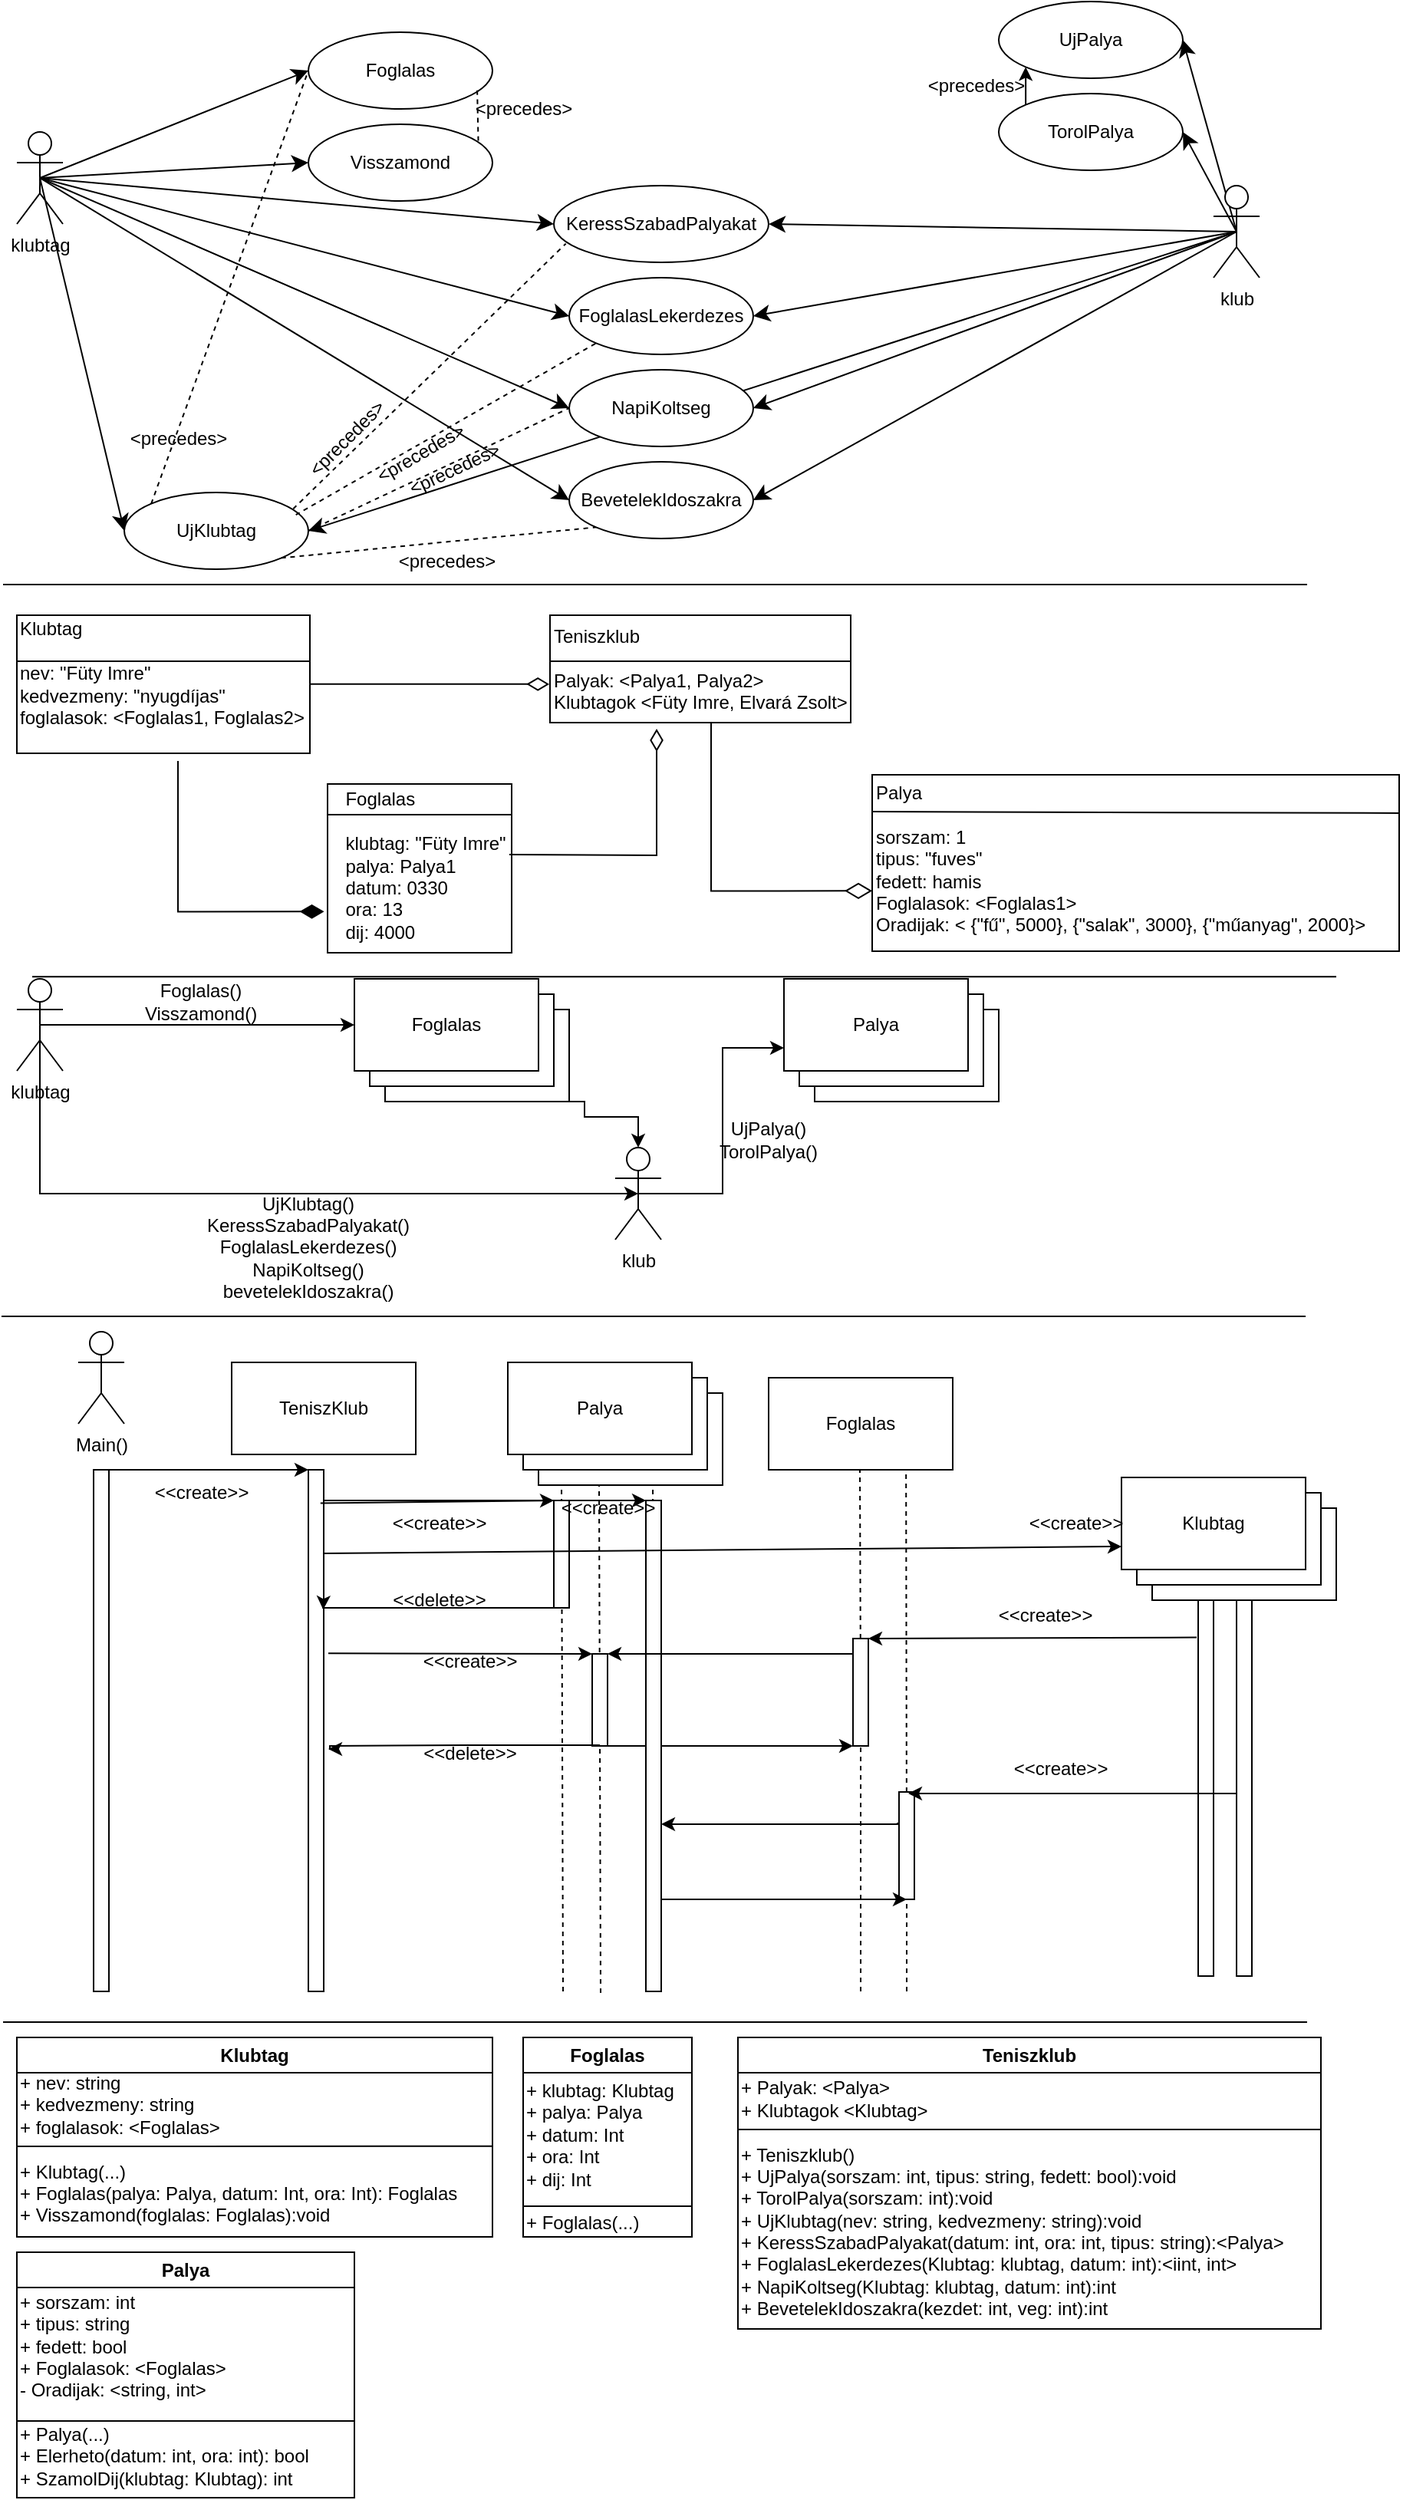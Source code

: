 <mxfile version="26.2.13">
  <diagram name="Page-1" id="23k4kIXcUpD67ppIFEuZ">
    <mxGraphModel dx="1753" dy="536" grid="1" gridSize="10" guides="1" tooltips="1" connect="1" arrows="1" fold="1" page="1" pageScale="1" pageWidth="850" pageHeight="1100" math="0" shadow="0">
      <root>
        <mxCell id="0" />
        <mxCell id="1" parent="0" />
        <mxCell id="wmerD7P6c2fhzKaJmc1H-12" value="" style="rounded=0;whiteSpace=wrap;html=1;" parent="1" vertex="1">
          <mxGeometry x="566.5" y="504" width="343.5" height="115" as="geometry" />
        </mxCell>
        <mxCell id="wmerD7P6c2fhzKaJmc1H-5" value="" style="rounded=0;whiteSpace=wrap;html=1;" parent="1" vertex="1">
          <mxGeometry x="211.5" y="510" width="120" height="110" as="geometry" />
        </mxCell>
        <mxCell id="-5aLn5IDz-yiHX2ItAhz-75" value="Foglalas" style="rounded=0;whiteSpace=wrap;html=1;" parent="1" vertex="1">
          <mxGeometry x="249" y="657" width="120" height="60" as="geometry" />
        </mxCell>
        <mxCell id="-5aLn5IDz-yiHX2ItAhz-74" value="Foglalas" style="rounded=0;whiteSpace=wrap;html=1;" parent="1" vertex="1">
          <mxGeometry x="239" y="647" width="120" height="60" as="geometry" />
        </mxCell>
        <mxCell id="-5aLn5IDz-yiHX2ItAhz-72" value="Klubtag" style="rounded=0;whiteSpace=wrap;html=1;" parent="1" vertex="1">
          <mxGeometry x="749" y="982" width="120" height="60" as="geometry" />
        </mxCell>
        <mxCell id="-5aLn5IDz-yiHX2ItAhz-71" value="Klubtag" style="rounded=0;whiteSpace=wrap;html=1;" parent="1" vertex="1">
          <mxGeometry x="739" y="972" width="120" height="60" as="geometry" />
        </mxCell>
        <mxCell id="-5aLn5IDz-yiHX2ItAhz-46" value="" style="endArrow=none;dashed=1;html=1;rounded=0;entryX=0.125;entryY=-0.05;entryDx=0;entryDy=0;entryPerimeter=0;" parent="1" edge="1">
          <mxGeometry width="50" height="50" relative="1" as="geometry">
            <mxPoint x="424.5" y="1297" as="sourcePoint" />
            <mxPoint x="423.5" y="966" as="targetPoint" />
          </mxGeometry>
        </mxCell>
        <mxCell id="-5aLn5IDz-yiHX2ItAhz-45" value="" style="endArrow=none;dashed=1;html=1;rounded=0;entryX=0.125;entryY=-0.05;entryDx=0;entryDy=0;entryPerimeter=0;" parent="1" edge="1">
          <mxGeometry width="50" height="50" relative="1" as="geometry">
            <mxPoint x="389.5" y="1298" as="sourcePoint" />
            <mxPoint x="388.5" y="967" as="targetPoint" />
          </mxGeometry>
        </mxCell>
        <mxCell id="-5aLn5IDz-yiHX2ItAhz-44" value="" style="endArrow=none;dashed=1;html=1;rounded=0;entryX=0.125;entryY=-0.05;entryDx=0;entryDy=0;entryPerimeter=0;" parent="1" target="-5aLn5IDz-yiHX2ItAhz-43" edge="1">
          <mxGeometry width="50" height="50" relative="1" as="geometry">
            <mxPoint x="365" y="1297" as="sourcePoint" />
            <mxPoint x="379" y="1077" as="targetPoint" />
          </mxGeometry>
        </mxCell>
        <mxCell id="-5aLn5IDz-yiHX2ItAhz-24" value="Palya" style="rounded=0;whiteSpace=wrap;html=1;" parent="1" vertex="1">
          <mxGeometry x="349" y="907" width="120" height="60" as="geometry" />
        </mxCell>
        <mxCell id="-5aLn5IDz-yiHX2ItAhz-23" value="Palya" style="rounded=0;whiteSpace=wrap;html=1;" parent="1" vertex="1">
          <mxGeometry x="339" y="897" width="120" height="60" as="geometry" />
        </mxCell>
        <mxCell id="-5aLn5IDz-yiHX2ItAhz-4" value="" style="rounded=0;whiteSpace=wrap;html=1;" parent="1" vertex="1">
          <mxGeometry x="529" y="657" width="120" height="60" as="geometry" />
        </mxCell>
        <mxCell id="-5aLn5IDz-yiHX2ItAhz-3" value="" style="rounded=0;whiteSpace=wrap;html=1;" parent="1" vertex="1">
          <mxGeometry x="519" y="647" width="120" height="60" as="geometry" />
        </mxCell>
        <mxCell id="tQPfZLa-1JDw5LYKSxju-6" style="edgeStyle=none;curved=1;rounded=0;orthogonalLoop=1;jettySize=auto;html=1;exitX=0.5;exitY=0.5;exitDx=0;exitDy=0;exitPerimeter=0;entryX=0;entryY=0.5;entryDx=0;entryDy=0;fontSize=12;startSize=8;endSize=8;" parent="1" source="RCcNGVWDQ_7rDxmdVCuK-1" target="tQPfZLa-1JDw5LYKSxju-1" edge="1">
          <mxGeometry relative="1" as="geometry" />
        </mxCell>
        <mxCell id="tQPfZLa-1JDw5LYKSxju-7" style="edgeStyle=none;curved=1;rounded=0;orthogonalLoop=1;jettySize=auto;html=1;exitX=0.5;exitY=0.5;exitDx=0;exitDy=0;exitPerimeter=0;entryX=0;entryY=0.5;entryDx=0;entryDy=0;fontSize=12;startSize=8;endSize=8;" parent="1" source="RCcNGVWDQ_7rDxmdVCuK-1" target="RCcNGVWDQ_7rDxmdVCuK-3" edge="1">
          <mxGeometry relative="1" as="geometry" />
        </mxCell>
        <mxCell id="tQPfZLa-1JDw5LYKSxju-8" style="edgeStyle=none;curved=1;rounded=0;orthogonalLoop=1;jettySize=auto;html=1;exitX=0.5;exitY=0.5;exitDx=0;exitDy=0;exitPerimeter=0;entryX=0;entryY=0.5;entryDx=0;entryDy=0;fontSize=12;startSize=8;endSize=8;" parent="1" source="RCcNGVWDQ_7rDxmdVCuK-1" target="RCcNGVWDQ_7rDxmdVCuK-10" edge="1">
          <mxGeometry relative="1" as="geometry" />
        </mxCell>
        <mxCell id="tQPfZLa-1JDw5LYKSxju-20" style="edgeStyle=none;curved=1;rounded=0;orthogonalLoop=1;jettySize=auto;html=1;exitX=0.5;exitY=0.5;exitDx=0;exitDy=0;exitPerimeter=0;entryX=0;entryY=0.5;entryDx=0;entryDy=0;fontSize=12;startSize=8;endSize=8;" parent="1" source="RCcNGVWDQ_7rDxmdVCuK-1" target="tQPfZLa-1JDw5LYKSxju-16" edge="1">
          <mxGeometry relative="1" as="geometry" />
        </mxCell>
        <mxCell id="tQPfZLa-1JDw5LYKSxju-32" style="edgeStyle=none;curved=1;rounded=0;orthogonalLoop=1;jettySize=auto;html=1;exitX=0.5;exitY=0.5;exitDx=0;exitDy=0;exitPerimeter=0;entryX=0;entryY=0.5;entryDx=0;entryDy=0;fontSize=12;startSize=8;endSize=8;" parent="1" source="RCcNGVWDQ_7rDxmdVCuK-1" target="tQPfZLa-1JDw5LYKSxju-28" edge="1">
          <mxGeometry relative="1" as="geometry" />
        </mxCell>
        <mxCell id="tQPfZLa-1JDw5LYKSxju-34" style="edgeStyle=none;curved=1;rounded=0;orthogonalLoop=1;jettySize=auto;html=1;exitX=0.5;exitY=0.5;exitDx=0;exitDy=0;exitPerimeter=0;entryX=0;entryY=0.5;entryDx=0;entryDy=0;fontSize=12;startSize=8;endSize=8;" parent="1" source="RCcNGVWDQ_7rDxmdVCuK-1" target="tQPfZLa-1JDw5LYKSxju-29" edge="1">
          <mxGeometry relative="1" as="geometry" />
        </mxCell>
        <mxCell id="tQPfZLa-1JDw5LYKSxju-35" style="edgeStyle=none;curved=1;rounded=0;orthogonalLoop=1;jettySize=auto;html=1;exitX=0.5;exitY=0.5;exitDx=0;exitDy=0;exitPerimeter=0;entryX=0;entryY=0.5;entryDx=0;entryDy=0;fontSize=12;startSize=8;endSize=8;" parent="1" source="RCcNGVWDQ_7rDxmdVCuK-1" target="tQPfZLa-1JDw5LYKSxju-30" edge="1">
          <mxGeometry relative="1" as="geometry" />
        </mxCell>
        <mxCell id="RCcNGVWDQ_7rDxmdVCuK-1" value="klubtag" style="shape=umlActor;verticalLabelPosition=bottom;verticalAlign=top;html=1;outlineConnect=0;" parent="1" vertex="1">
          <mxGeometry x="9" y="85" width="30" height="60" as="geometry" />
        </mxCell>
        <mxCell id="RCcNGVWDQ_7rDxmdVCuK-3" value="Foglalas" style="ellipse;whiteSpace=wrap;html=1;" parent="1" vertex="1">
          <mxGeometry x="199" y="20" width="120" height="50" as="geometry" />
        </mxCell>
        <mxCell id="RCcNGVWDQ_7rDxmdVCuK-27" style="edgeStyle=orthogonalEdgeStyle;rounded=0;orthogonalLoop=1;jettySize=auto;html=1;exitX=0;exitY=0;exitDx=0;exitDy=0;entryX=0;entryY=1;entryDx=0;entryDy=0;" parent="1" source="RCcNGVWDQ_7rDxmdVCuK-6" target="RCcNGVWDQ_7rDxmdVCuK-7" edge="1">
          <mxGeometry relative="1" as="geometry" />
        </mxCell>
        <mxCell id="RCcNGVWDQ_7rDxmdVCuK-6" value="TorolPalya" style="ellipse;whiteSpace=wrap;html=1;" parent="1" vertex="1">
          <mxGeometry x="649" y="60" width="120" height="50" as="geometry" />
        </mxCell>
        <mxCell id="RCcNGVWDQ_7rDxmdVCuK-7" value="UjP&lt;span style=&quot;background-color: transparent; color: light-dark(rgb(0, 0, 0), rgb(255, 255, 255));&quot;&gt;alya&lt;/span&gt;" style="ellipse;whiteSpace=wrap;html=1;" parent="1" vertex="1">
          <mxGeometry x="649" width="120" height="50" as="geometry" />
        </mxCell>
        <mxCell id="tQPfZLa-1JDw5LYKSxju-4" style="edgeStyle=none;curved=1;rounded=0;orthogonalLoop=1;jettySize=auto;html=1;exitX=0.5;exitY=0.5;exitDx=0;exitDy=0;exitPerimeter=0;entryX=1;entryY=0.5;entryDx=0;entryDy=0;fontSize=12;startSize=8;endSize=8;" parent="1" source="RCcNGVWDQ_7rDxmdVCuK-8" target="RCcNGVWDQ_7rDxmdVCuK-6" edge="1">
          <mxGeometry relative="1" as="geometry" />
        </mxCell>
        <mxCell id="tQPfZLa-1JDw5LYKSxju-5" style="edgeStyle=none;curved=1;rounded=0;orthogonalLoop=1;jettySize=auto;html=1;exitX=0.5;exitY=0.5;exitDx=0;exitDy=0;exitPerimeter=0;entryX=1;entryY=0.5;entryDx=0;entryDy=0;fontSize=12;startSize=8;endSize=8;" parent="1" source="RCcNGVWDQ_7rDxmdVCuK-8" target="RCcNGVWDQ_7rDxmdVCuK-7" edge="1">
          <mxGeometry relative="1" as="geometry" />
        </mxCell>
        <mxCell id="tQPfZLa-1JDw5LYKSxju-27" style="edgeStyle=none;curved=1;rounded=0;orthogonalLoop=1;jettySize=auto;html=1;exitX=0.5;exitY=0.5;exitDx=0;exitDy=0;exitPerimeter=0;entryX=1;entryY=0.5;entryDx=0;entryDy=0;fontSize=12;startSize=8;endSize=8;" parent="1" source="RCcNGVWDQ_7rDxmdVCuK-8" target="tQPfZLa-1JDw5LYKSxju-16" edge="1">
          <mxGeometry relative="1" as="geometry" />
        </mxCell>
        <mxCell id="tQPfZLa-1JDw5LYKSxju-31" style="edgeStyle=none;curved=1;rounded=0;orthogonalLoop=1;jettySize=auto;html=1;exitX=0.5;exitY=0.5;exitDx=0;exitDy=0;exitPerimeter=0;entryX=1;entryY=0.5;entryDx=0;entryDy=0;fontSize=12;startSize=8;endSize=8;" parent="1" source="RCcNGVWDQ_7rDxmdVCuK-8" target="tQPfZLa-1JDw5LYKSxju-1" edge="1">
          <mxGeometry relative="1" as="geometry" />
        </mxCell>
        <mxCell id="tQPfZLa-1JDw5LYKSxju-33" style="edgeStyle=none;curved=1;rounded=0;orthogonalLoop=1;jettySize=auto;html=1;exitX=0.5;exitY=0.5;exitDx=0;exitDy=0;exitPerimeter=0;entryX=1;entryY=0.5;entryDx=0;entryDy=0;fontSize=12;startSize=8;endSize=8;" parent="1" source="RCcNGVWDQ_7rDxmdVCuK-8" target="tQPfZLa-1JDw5LYKSxju-28" edge="1">
          <mxGeometry relative="1" as="geometry" />
        </mxCell>
        <mxCell id="tQPfZLa-1JDw5LYKSxju-36" style="edgeStyle=none;curved=1;rounded=0;orthogonalLoop=1;jettySize=auto;html=1;exitX=0.5;exitY=0.5;exitDx=0;exitDy=0;exitPerimeter=0;entryX=1;entryY=0.5;entryDx=0;entryDy=0;fontSize=12;startSize=8;endSize=8;" parent="1" source="RCcNGVWDQ_7rDxmdVCuK-8" target="tQPfZLa-1JDw5LYKSxju-29" edge="1">
          <mxGeometry relative="1" as="geometry" />
        </mxCell>
        <mxCell id="tQPfZLa-1JDw5LYKSxju-37" style="edgeStyle=none;curved=1;rounded=0;orthogonalLoop=1;jettySize=auto;html=1;exitX=0.5;exitY=0.5;exitDx=0;exitDy=0;exitPerimeter=0;entryX=1;entryY=0.5;entryDx=0;entryDy=0;fontSize=12;startSize=8;endSize=8;" parent="1" source="RCcNGVWDQ_7rDxmdVCuK-8" target="tQPfZLa-1JDw5LYKSxju-30" edge="1">
          <mxGeometry relative="1" as="geometry" />
        </mxCell>
        <mxCell id="RCcNGVWDQ_7rDxmdVCuK-8" value="klub" style="shape=umlActor;verticalLabelPosition=bottom;verticalAlign=top;html=1;outlineConnect=0;" parent="1" vertex="1">
          <mxGeometry x="789" y="120" width="30" height="60" as="geometry" />
        </mxCell>
        <mxCell id="RCcNGVWDQ_7rDxmdVCuK-10" value="Visszamond" style="ellipse;whiteSpace=wrap;html=1;" parent="1" vertex="1">
          <mxGeometry x="199" y="80" width="120" height="50" as="geometry" />
        </mxCell>
        <mxCell id="RCcNGVWDQ_7rDxmdVCuK-13" value="&amp;lt;precedes&amp;gt;" style="text;html=1;align=center;verticalAlign=middle;resizable=0;points=[];autosize=1;strokeColor=none;fillColor=none;" parent="1" vertex="1">
          <mxGeometry x="589" y="40" width="90" height="30" as="geometry" />
        </mxCell>
        <mxCell id="RCcNGVWDQ_7rDxmdVCuK-28" value="&amp;lt;precedes&amp;gt;" style="text;html=1;align=center;verticalAlign=middle;resizable=0;points=[];autosize=1;strokeColor=none;fillColor=none;" parent="1" vertex="1">
          <mxGeometry x="294" y="55" width="90" height="30" as="geometry" />
        </mxCell>
        <mxCell id="RCcNGVWDQ_7rDxmdVCuK-30" value="Klubtag" style="swimlane;whiteSpace=wrap;html=1;" parent="1" vertex="1">
          <mxGeometry x="9" y="1327" width="310" height="130" as="geometry" />
        </mxCell>
        <mxCell id="RCcNGVWDQ_7rDxmdVCuK-32" value="+ nev: string&lt;div&gt;+ kedvezmeny: string&lt;/div&gt;&lt;div&gt;+ foglalasok: &amp;lt;Foglalas&amp;gt;&lt;/div&gt;&lt;div&gt;&lt;br&gt;&lt;/div&gt;&lt;div&gt;+ Klubtag(...)&lt;/div&gt;&lt;div&gt;+ Foglalas(palya: Palya, datum: Int, ora: Int): Foglalas&lt;/div&gt;&lt;div&gt;+ Visszamond(foglalas: Foglalas):void&lt;/div&gt;&lt;div&gt;&lt;br&gt;&lt;/div&gt;" style="text;html=1;align=left;verticalAlign=middle;resizable=0;points=[];autosize=1;strokeColor=none;fillColor=none;" parent="RCcNGVWDQ_7rDxmdVCuK-30" vertex="1">
          <mxGeometry y="15" width="310" height="130" as="geometry" />
        </mxCell>
        <mxCell id="RCcNGVWDQ_7rDxmdVCuK-33" value="" style="endArrow=none;html=1;rounded=0;entryX=1.005;entryY=0.43;entryDx=0;entryDy=0;entryPerimeter=0;" parent="RCcNGVWDQ_7rDxmdVCuK-30" edge="1">
          <mxGeometry width="50" height="50" relative="1" as="geometry">
            <mxPoint y="71" as="sourcePoint" />
            <mxPoint x="310.0" y="70.9" as="targetPoint" />
          </mxGeometry>
        </mxCell>
        <mxCell id="RCcNGVWDQ_7rDxmdVCuK-35" value="Palya" style="swimlane;whiteSpace=wrap;html=1;" parent="1" vertex="1">
          <mxGeometry x="9" y="1467" width="220" height="160" as="geometry" />
        </mxCell>
        <mxCell id="RCcNGVWDQ_7rDxmdVCuK-34" value="+ sorszam: int&lt;div&gt;+ tipus: string&lt;/div&gt;&lt;div&gt;+ fedett: bool&lt;/div&gt;&lt;div&gt;+ Foglalasok: &amp;lt;Foglalas&amp;gt;&lt;/div&gt;&lt;div&gt;- Oradijak: &amp;lt;string, int&amp;gt;&lt;/div&gt;&lt;div&gt;&lt;br&gt;&lt;/div&gt;&lt;div&gt;+ Palya(...)&lt;/div&gt;&lt;div&gt;+ Elerheto(datum: int, ora: int): bool&lt;/div&gt;&lt;div&gt;+ SzamolDij(klubtag: Klubtag): int&lt;/div&gt;" style="text;html=1;align=left;verticalAlign=middle;resizable=0;points=[];autosize=1;strokeColor=none;fillColor=none;" parent="RCcNGVWDQ_7rDxmdVCuK-35" vertex="1">
          <mxGeometry y="20" width="210" height="140" as="geometry" />
        </mxCell>
        <mxCell id="RCcNGVWDQ_7rDxmdVCuK-37" value="Foglalas" style="swimlane;whiteSpace=wrap;html=1;" parent="1" vertex="1">
          <mxGeometry x="339" y="1327" width="110" height="130" as="geometry" />
        </mxCell>
        <mxCell id="RCcNGVWDQ_7rDxmdVCuK-38" value="+ klubtag: Klubtag&lt;div&gt;+ palya: Palya&lt;/div&gt;&lt;div&gt;+ datum: Int&lt;/div&gt;&lt;div&gt;+ ora: Int&lt;/div&gt;&lt;div&gt;+ dij: Int&lt;/div&gt;&lt;div&gt;&lt;br&gt;&lt;/div&gt;&lt;div&gt;+ Foglalas(...)&lt;/div&gt;&lt;div&gt;&lt;br&gt;&lt;/div&gt;" style="text;html=1;align=left;verticalAlign=middle;resizable=0;points=[];autosize=1;strokeColor=none;fillColor=none;" parent="RCcNGVWDQ_7rDxmdVCuK-37" vertex="1">
          <mxGeometry y="20" width="120" height="130" as="geometry" />
        </mxCell>
        <mxCell id="RCcNGVWDQ_7rDxmdVCuK-40" value="" style="endArrow=none;html=1;rounded=0;" parent="RCcNGVWDQ_7rDxmdVCuK-37" edge="1">
          <mxGeometry width="50" height="50" relative="1" as="geometry">
            <mxPoint y="110" as="sourcePoint" />
            <mxPoint x="110" y="110" as="targetPoint" />
            <Array as="points">
              <mxPoint y="110" />
            </Array>
          </mxGeometry>
        </mxCell>
        <mxCell id="RCcNGVWDQ_7rDxmdVCuK-39" value="" style="endArrow=none;html=1;rounded=0;" parent="1" source="RCcNGVWDQ_7rDxmdVCuK-34" edge="1">
          <mxGeometry width="50" height="50" relative="1" as="geometry">
            <mxPoint x="89" y="1537" as="sourcePoint" />
            <mxPoint x="229" y="1577" as="targetPoint" />
            <Array as="points">
              <mxPoint x="9" y="1577" />
            </Array>
          </mxGeometry>
        </mxCell>
        <mxCell id="RCcNGVWDQ_7rDxmdVCuK-41" value="Teniszklub" style="swimlane;whiteSpace=wrap;html=1;" parent="1" vertex="1">
          <mxGeometry x="479" y="1327" width="380" height="190" as="geometry" />
        </mxCell>
        <mxCell id="RCcNGVWDQ_7rDxmdVCuK-44" value="" style="endArrow=none;html=1;rounded=0;" parent="RCcNGVWDQ_7rDxmdVCuK-41" edge="1">
          <mxGeometry width="50" height="50" relative="1" as="geometry">
            <mxPoint x="160" y="60" as="sourcePoint" />
            <mxPoint x="380" y="60" as="targetPoint" />
            <Array as="points">
              <mxPoint y="60" />
              <mxPoint x="160" y="60" />
            </Array>
          </mxGeometry>
        </mxCell>
        <mxCell id="RCcNGVWDQ_7rDxmdVCuK-42" value="+ Palyak: &amp;lt;Palya&amp;gt;&lt;div&gt;+ Klubtagok &amp;lt;Klubtag&amp;gt;&lt;/div&gt;&lt;div&gt;&lt;br&gt;&lt;/div&gt;&lt;div&gt;+ Teniszklub()&lt;/div&gt;&lt;div&gt;+ UjPalya(sorszam: int, tipus: string, fedett: bool):void&lt;/div&gt;&lt;div&gt;+ TorolPalya(sorszam: int):void&lt;/div&gt;&lt;div&gt;+ UjKlubtag(nev: string, kedvezmeny: string):void&lt;/div&gt;&lt;div&gt;+ KeressSzabadPalyakat(datum: int, ora: int, tipus: string):&amp;lt;Palya&amp;gt;&lt;/div&gt;&lt;div&gt;+ FoglalasLekerdezes(Klubtag: klubtag, datum: int):&amp;lt;iint, int&amp;gt;&lt;/div&gt;&lt;div&gt;+ NapiKoltseg(Klubtag: klubtag, datum: int):int&lt;/div&gt;&lt;div&gt;+ BevetelekIdoszakra(kezdet: int, veg: int):int&lt;/div&gt;" style="text;html=1;align=left;verticalAlign=middle;resizable=0;points=[];autosize=1;strokeColor=none;fillColor=none;" parent="RCcNGVWDQ_7rDxmdVCuK-41" vertex="1">
          <mxGeometry y="20" width="380" height="170" as="geometry" />
        </mxCell>
        <mxCell id="tQPfZLa-1JDw5LYKSxju-1" value="UjKlubtag" style="ellipse;whiteSpace=wrap;html=1;" parent="1" vertex="1">
          <mxGeometry x="79" y="320" width="120" height="50" as="geometry" />
        </mxCell>
        <mxCell id="tQPfZLa-1JDw5LYKSxju-15" value="&amp;lt;precedes&amp;gt;" style="text;html=1;align=center;verticalAlign=middle;resizable=0;points=[];autosize=1;strokeColor=none;fillColor=none;" parent="1" vertex="1">
          <mxGeometry x="69" y="270" width="90" height="30" as="geometry" />
        </mxCell>
        <mxCell id="tQPfZLa-1JDw5LYKSxju-16" value="KeressSzabadPalyakat" style="ellipse;whiteSpace=wrap;html=1;" parent="1" vertex="1">
          <mxGeometry x="359" y="120" width="140" height="50" as="geometry" />
        </mxCell>
        <mxCell id="tQPfZLa-1JDw5LYKSxju-17" value="" style="endArrow=none;dashed=1;html=1;rounded=0;fontSize=12;startSize=8;endSize=8;curved=1;entryX=0;entryY=0.5;entryDx=0;entryDy=0;exitX=0;exitY=0;exitDx=0;exitDy=0;" parent="1" source="tQPfZLa-1JDw5LYKSxju-1" target="RCcNGVWDQ_7rDxmdVCuK-3" edge="1">
          <mxGeometry width="50" height="50" relative="1" as="geometry">
            <mxPoint x="89" y="190" as="sourcePoint" />
            <mxPoint x="139" y="140" as="targetPoint" />
          </mxGeometry>
        </mxCell>
        <mxCell id="tQPfZLa-1JDw5LYKSxju-19" value="" style="endArrow=none;dashed=1;html=1;rounded=0;fontSize=12;startSize=8;endSize=8;curved=1;exitX=0.923;exitY=0.214;exitDx=0;exitDy=0;exitPerimeter=0;" parent="1" source="RCcNGVWDQ_7rDxmdVCuK-10" edge="1">
          <mxGeometry width="50" height="50" relative="1" as="geometry">
            <mxPoint x="309" y="85" as="sourcePoint" />
            <mxPoint x="309" y="55" as="targetPoint" />
          </mxGeometry>
        </mxCell>
        <mxCell id="tQPfZLa-1JDw5LYKSxju-21" value="" style="endArrow=none;dashed=1;html=1;rounded=0;fontSize=12;startSize=8;endSize=8;curved=1;entryX=0.056;entryY=0.756;entryDx=0;entryDy=0;entryPerimeter=0;exitX=0.918;exitY=0.212;exitDx=0;exitDy=0;exitPerimeter=0;" parent="1" source="tQPfZLa-1JDw5LYKSxju-1" target="tQPfZLa-1JDw5LYKSxju-16" edge="1">
          <mxGeometry width="50" height="50" relative="1" as="geometry">
            <mxPoint x="179" y="190" as="sourcePoint" />
            <mxPoint x="219" y="160" as="targetPoint" />
          </mxGeometry>
        </mxCell>
        <mxCell id="tQPfZLa-1JDw5LYKSxju-25" value="&amp;lt;precedes&amp;gt;" style="text;html=1;align=center;verticalAlign=middle;resizable=0;points=[];autosize=1;strokeColor=none;fillColor=none;rotation=-45;" parent="1" vertex="1">
          <mxGeometry x="179" y="270" width="90" height="30" as="geometry" />
        </mxCell>
        <mxCell id="tQPfZLa-1JDw5LYKSxju-28" value="FoglalasLekerdezes" style="ellipse;whiteSpace=wrap;html=1;" parent="1" vertex="1">
          <mxGeometry x="369" y="180" width="120" height="50" as="geometry" />
        </mxCell>
        <mxCell id="tQPfZLa-1JDw5LYKSxju-29" value="NapiKoltseg" style="ellipse;whiteSpace=wrap;html=1;" parent="1" vertex="1">
          <mxGeometry x="369" y="240" width="120" height="50" as="geometry" />
        </mxCell>
        <mxCell id="tQPfZLa-1JDw5LYKSxju-30" value="BevetelekIdoszakra" style="ellipse;whiteSpace=wrap;html=1;" parent="1" vertex="1">
          <mxGeometry x="369" y="300" width="120" height="50" as="geometry" />
        </mxCell>
        <mxCell id="tQPfZLa-1JDw5LYKSxju-38" value="" style="endArrow=none;dashed=1;html=1;rounded=0;fontSize=12;startSize=8;endSize=8;curved=1;entryX=0;entryY=1;entryDx=0;entryDy=0;exitX=0.932;exitY=0.292;exitDx=0;exitDy=0;exitPerimeter=0;" parent="1" source="tQPfZLa-1JDw5LYKSxju-1" target="tQPfZLa-1JDw5LYKSxju-28" edge="1">
          <mxGeometry width="50" height="50" relative="1" as="geometry">
            <mxPoint x="199" y="341" as="sourcePoint" />
            <mxPoint x="377" y="168" as="targetPoint" />
          </mxGeometry>
        </mxCell>
        <mxCell id="tQPfZLa-1JDw5LYKSxju-39" value="" style="endArrow=none;dashed=1;html=1;rounded=0;fontSize=12;startSize=8;endSize=8;curved=1;entryX=0;entryY=0.5;entryDx=0;entryDy=0;exitX=1;exitY=0.5;exitDx=0;exitDy=0;" parent="1" source="tQPfZLa-1JDw5LYKSxju-1" target="tQPfZLa-1JDw5LYKSxju-29" edge="1">
          <mxGeometry width="50" height="50" relative="1" as="geometry">
            <mxPoint x="201" y="345" as="sourcePoint" />
            <mxPoint x="397" y="233" as="targetPoint" />
          </mxGeometry>
        </mxCell>
        <mxCell id="tQPfZLa-1JDw5LYKSxju-40" value="" style="endArrow=none;dashed=1;html=1;rounded=0;fontSize=12;startSize=8;endSize=8;curved=1;entryX=0;entryY=1;entryDx=0;entryDy=0;exitX=1;exitY=1;exitDx=0;exitDy=0;" parent="1" source="tQPfZLa-1JDw5LYKSxju-1" target="tQPfZLa-1JDw5LYKSxju-30" edge="1">
          <mxGeometry width="50" height="50" relative="1" as="geometry">
            <mxPoint x="209" y="355" as="sourcePoint" />
            <mxPoint x="379" y="275" as="targetPoint" />
          </mxGeometry>
        </mxCell>
        <mxCell id="tQPfZLa-1JDw5LYKSxju-41" value="&amp;lt;precedes&amp;gt;" style="text;html=1;align=center;verticalAlign=middle;resizable=0;points=[];autosize=1;strokeColor=none;fillColor=none;" parent="1" vertex="1">
          <mxGeometry x="244" y="350" width="90" height="30" as="geometry" />
        </mxCell>
        <mxCell id="-5aLn5IDz-yiHX2ItAhz-5" style="edgeStyle=orthogonalEdgeStyle;rounded=0;orthogonalLoop=1;jettySize=auto;html=1;exitX=0.5;exitY=0.5;exitDx=0;exitDy=0;exitPerimeter=0;entryX=0;entryY=0.5;entryDx=0;entryDy=0;" parent="1" source="tQPfZLa-1JDw5LYKSxju-43" target="-5aLn5IDz-yiHX2ItAhz-1" edge="1">
          <mxGeometry relative="1" as="geometry" />
        </mxCell>
        <mxCell id="tQPfZLa-1JDw5LYKSxju-43" value="klubtag" style="shape=umlActor;verticalLabelPosition=bottom;verticalAlign=top;html=1;outlineConnect=0;" parent="1" vertex="1">
          <mxGeometry x="9" y="637" width="30" height="60" as="geometry" />
        </mxCell>
        <mxCell id="-5aLn5IDz-yiHX2ItAhz-15" style="edgeStyle=orthogonalEdgeStyle;rounded=0;orthogonalLoop=1;jettySize=auto;html=1;exitX=0.5;exitY=0.5;exitDx=0;exitDy=0;exitPerimeter=0;entryX=0;entryY=0.75;entryDx=0;entryDy=0;" parent="1" source="tQPfZLa-1JDw5LYKSxju-44" target="-5aLn5IDz-yiHX2ItAhz-2" edge="1">
          <mxGeometry relative="1" as="geometry" />
        </mxCell>
        <mxCell id="tQPfZLa-1JDw5LYKSxju-44" value="klub" style="shape=umlActor;verticalLabelPosition=bottom;verticalAlign=top;html=1;outlineConnect=0;" parent="1" vertex="1">
          <mxGeometry x="399" y="747" width="30" height="60" as="geometry" />
        </mxCell>
        <mxCell id="-5aLn5IDz-yiHX2ItAhz-1" value="Foglalas" style="rounded=0;whiteSpace=wrap;html=1;" parent="1" vertex="1">
          <mxGeometry x="229" y="637" width="120" height="60" as="geometry" />
        </mxCell>
        <mxCell id="-5aLn5IDz-yiHX2ItAhz-2" value="Palya" style="rounded=0;whiteSpace=wrap;html=1;" parent="1" vertex="1">
          <mxGeometry x="509" y="637" width="120" height="60" as="geometry" />
        </mxCell>
        <mxCell id="-5aLn5IDz-yiHX2ItAhz-11" style="edgeStyle=orthogonalEdgeStyle;rounded=0;orthogonalLoop=1;jettySize=auto;html=1;exitX=0.5;exitY=0.5;exitDx=0;exitDy=0;exitPerimeter=0;entryX=0.5;entryY=0.5;entryDx=0;entryDy=0;entryPerimeter=0;" parent="1" source="tQPfZLa-1JDw5LYKSxju-43" target="tQPfZLa-1JDw5LYKSxju-44" edge="1">
          <mxGeometry relative="1" as="geometry">
            <Array as="points">
              <mxPoint x="24" y="777" />
              <mxPoint x="404" y="777" />
            </Array>
          </mxGeometry>
        </mxCell>
        <mxCell id="-5aLn5IDz-yiHX2ItAhz-12" value="Foglalas()&lt;div&gt;Visszamond()&lt;/div&gt;" style="text;html=1;align=center;verticalAlign=middle;whiteSpace=wrap;rounded=0;" parent="1" vertex="1">
          <mxGeometry x="99" y="637" width="60" height="30" as="geometry" />
        </mxCell>
        <mxCell id="-5aLn5IDz-yiHX2ItAhz-13" value="UjKlubtag()&lt;div&gt;KeressSzabadPalyakat()&lt;/div&gt;&lt;div&gt;FoglalasLekerdezes()&lt;/div&gt;&lt;div&gt;NapiKoltseg()&lt;/div&gt;&lt;div&gt;bevetelekIdoszakra()&lt;/div&gt;" style="text;html=1;align=center;verticalAlign=middle;whiteSpace=wrap;rounded=0;" parent="1" vertex="1">
          <mxGeometry x="169" y="797" width="60" height="30" as="geometry" />
        </mxCell>
        <mxCell id="-5aLn5IDz-yiHX2ItAhz-16" value="UjPalya()&lt;div&gt;TorolPalya()&lt;/div&gt;" style="text;html=1;align=center;verticalAlign=middle;whiteSpace=wrap;rounded=0;" parent="1" vertex="1">
          <mxGeometry x="469" y="727" width="60" height="30" as="geometry" />
        </mxCell>
        <mxCell id="-5aLn5IDz-yiHX2ItAhz-17" style="edgeStyle=orthogonalEdgeStyle;rounded=0;orthogonalLoop=1;jettySize=auto;html=1;exitX=1;exitY=1;exitDx=0;exitDy=0;entryX=0.5;entryY=0;entryDx=0;entryDy=0;entryPerimeter=0;" parent="1" source="-5aLn5IDz-yiHX2ItAhz-75" target="tQPfZLa-1JDw5LYKSxju-44" edge="1">
          <mxGeometry relative="1" as="geometry">
            <Array as="points">
              <mxPoint x="379" y="717" />
              <mxPoint x="379" y="727" />
              <mxPoint x="414" y="727" />
            </Array>
          </mxGeometry>
        </mxCell>
        <mxCell id="-5aLn5IDz-yiHX2ItAhz-18" value="Main()" style="shape=umlActor;verticalLabelPosition=bottom;verticalAlign=top;html=1;outlineConnect=0;" parent="1" vertex="1">
          <mxGeometry x="49" y="867" width="30" height="60" as="geometry" />
        </mxCell>
        <mxCell id="-5aLn5IDz-yiHX2ItAhz-19" value="TeniszKlub" style="rounded=0;whiteSpace=wrap;html=1;" parent="1" vertex="1">
          <mxGeometry x="149" y="887" width="120" height="60" as="geometry" />
        </mxCell>
        <mxCell id="-5aLn5IDz-yiHX2ItAhz-20" value="Klubtag" style="rounded=0;whiteSpace=wrap;html=1;" parent="1" vertex="1">
          <mxGeometry x="729" y="962" width="120" height="60" as="geometry" />
        </mxCell>
        <mxCell id="-5aLn5IDz-yiHX2ItAhz-21" value="Foglalas" style="rounded=0;whiteSpace=wrap;html=1;" parent="1" vertex="1">
          <mxGeometry x="499" y="897" width="120" height="60" as="geometry" />
        </mxCell>
        <mxCell id="-5aLn5IDz-yiHX2ItAhz-22" value="Palya" style="rounded=0;whiteSpace=wrap;html=1;" parent="1" vertex="1">
          <mxGeometry x="329" y="887" width="120" height="60" as="geometry" />
        </mxCell>
        <mxCell id="-5aLn5IDz-yiHX2ItAhz-29" style="edgeStyle=orthogonalEdgeStyle;rounded=0;orthogonalLoop=1;jettySize=auto;html=1;exitX=1;exitY=0;exitDx=0;exitDy=0;entryX=0;entryY=0;entryDx=0;entryDy=0;" parent="1" source="-5aLn5IDz-yiHX2ItAhz-26" target="-5aLn5IDz-yiHX2ItAhz-28" edge="1">
          <mxGeometry relative="1" as="geometry">
            <Array as="points">
              <mxPoint x="139" y="957" />
              <mxPoint x="139" y="957" />
            </Array>
          </mxGeometry>
        </mxCell>
        <mxCell id="-5aLn5IDz-yiHX2ItAhz-26" value="" style="rounded=0;whiteSpace=wrap;html=1;" parent="1" vertex="1">
          <mxGeometry x="59" y="957" width="10" height="340" as="geometry" />
        </mxCell>
        <mxCell id="-5aLn5IDz-yiHX2ItAhz-28" value="" style="rounded=0;whiteSpace=wrap;html=1;" parent="1" vertex="1">
          <mxGeometry x="199" y="957" width="10" height="340" as="geometry" />
        </mxCell>
        <mxCell id="-5aLn5IDz-yiHX2ItAhz-30" value="&amp;lt;&amp;lt;create&amp;gt;&amp;gt;" style="text;html=1;align=center;verticalAlign=middle;resizable=0;points=[];autosize=1;strokeColor=none;fillColor=none;" parent="1" vertex="1">
          <mxGeometry x="89" y="957" width="80" height="30" as="geometry" />
        </mxCell>
        <mxCell id="-5aLn5IDz-yiHX2ItAhz-36" style="edgeStyle=orthogonalEdgeStyle;rounded=0;orthogonalLoop=1;jettySize=auto;html=1;exitX=0;exitY=1;exitDx=0;exitDy=0;entryX=0.967;entryY=0.268;entryDx=0;entryDy=0;entryPerimeter=0;" parent="1" source="-5aLn5IDz-yiHX2ItAhz-31" target="-5aLn5IDz-yiHX2ItAhz-28" edge="1">
          <mxGeometry relative="1" as="geometry">
            <Array as="points">
              <mxPoint x="209" y="1047" />
            </Array>
          </mxGeometry>
        </mxCell>
        <mxCell id="-5aLn5IDz-yiHX2ItAhz-31" value="" style="rounded=0;whiteSpace=wrap;html=1;" parent="1" vertex="1">
          <mxGeometry x="359" y="977" width="10" height="70" as="geometry" />
        </mxCell>
        <mxCell id="-5aLn5IDz-yiHX2ItAhz-70" style="edgeStyle=orthogonalEdgeStyle;rounded=0;orthogonalLoop=1;jettySize=auto;html=1;exitX=1;exitY=1;exitDx=0;exitDy=0;entryX=0;entryY=1;entryDx=0;entryDy=0;" parent="1" source="-5aLn5IDz-yiHX2ItAhz-32" target="-5aLn5IDz-yiHX2ItAhz-65" edge="1">
          <mxGeometry relative="1" as="geometry">
            <Array as="points">
              <mxPoint x="479" y="1137" />
              <mxPoint x="479" y="1137" />
            </Array>
          </mxGeometry>
        </mxCell>
        <mxCell id="-5aLn5IDz-yiHX2ItAhz-32" value="" style="rounded=0;whiteSpace=wrap;html=1;" parent="1" vertex="1">
          <mxGeometry x="384" y="1077" width="10" height="60" as="geometry" />
        </mxCell>
        <mxCell id="-5aLn5IDz-yiHX2ItAhz-33" value="" style="rounded=0;whiteSpace=wrap;html=1;" parent="1" vertex="1">
          <mxGeometry x="419" y="977" width="10" height="320" as="geometry" />
        </mxCell>
        <mxCell id="-5aLn5IDz-yiHX2ItAhz-34" value="" style="endArrow=classic;html=1;rounded=0;entryX=0;entryY=0;entryDx=0;entryDy=0;exitX=0.792;exitY=0.064;exitDx=0;exitDy=0;exitPerimeter=0;" parent="1" source="-5aLn5IDz-yiHX2ItAhz-28" target="-5aLn5IDz-yiHX2ItAhz-31" edge="1">
          <mxGeometry width="50" height="50" relative="1" as="geometry">
            <mxPoint x="210" y="977" as="sourcePoint" />
            <mxPoint x="269" y="997" as="targetPoint" />
          </mxGeometry>
        </mxCell>
        <mxCell id="-5aLn5IDz-yiHX2ItAhz-35" value="&amp;lt;&amp;lt;create&amp;gt;&amp;gt;" style="text;html=1;align=center;verticalAlign=middle;resizable=0;points=[];autosize=1;strokeColor=none;fillColor=none;" parent="1" vertex="1">
          <mxGeometry x="244" y="977" width="80" height="30" as="geometry" />
        </mxCell>
        <mxCell id="-5aLn5IDz-yiHX2ItAhz-37" value="&amp;lt;&amp;lt;delete&amp;gt;&amp;gt;" style="text;html=1;align=center;verticalAlign=middle;resizable=0;points=[];autosize=1;strokeColor=none;fillColor=none;" parent="1" vertex="1">
          <mxGeometry x="244" y="1027" width="80" height="30" as="geometry" />
        </mxCell>
        <mxCell id="-5aLn5IDz-yiHX2ItAhz-38" value="" style="endArrow=classic;html=1;rounded=0;entryX=0;entryY=0;entryDx=0;entryDy=0;exitX=1.3;exitY=0.352;exitDx=0;exitDy=0;exitPerimeter=0;" parent="1" source="-5aLn5IDz-yiHX2ItAhz-28" edge="1">
          <mxGeometry width="50" height="50" relative="1" as="geometry">
            <mxPoint x="232" y="1079" as="sourcePoint" />
            <mxPoint x="384" y="1077" as="targetPoint" />
          </mxGeometry>
        </mxCell>
        <mxCell id="-5aLn5IDz-yiHX2ItAhz-39" value="&amp;lt;&amp;lt;delete&amp;gt;&amp;gt;" style="text;html=1;align=center;verticalAlign=middle;resizable=0;points=[];autosize=1;strokeColor=none;fillColor=none;" parent="1" vertex="1">
          <mxGeometry x="264" y="1127" width="80" height="30" as="geometry" />
        </mxCell>
        <mxCell id="-5aLn5IDz-yiHX2ItAhz-40" style="edgeStyle=orthogonalEdgeStyle;rounded=0;orthogonalLoop=1;jettySize=auto;html=1;exitX=0;exitY=1;exitDx=0;exitDy=0;" parent="1" edge="1">
          <mxGeometry relative="1" as="geometry">
            <mxPoint x="389" y="1136.5" as="sourcePoint" />
            <mxPoint x="212" y="1139" as="targetPoint" />
            <Array as="points">
              <mxPoint x="301" y="1137" />
              <mxPoint x="213" y="1137" />
              <mxPoint x="213" y="1139" />
            </Array>
          </mxGeometry>
        </mxCell>
        <mxCell id="-5aLn5IDz-yiHX2ItAhz-41" value="&amp;lt;&amp;lt;create&amp;gt;&amp;gt;" style="text;html=1;align=center;verticalAlign=middle;resizable=0;points=[];autosize=1;strokeColor=none;fillColor=none;" parent="1" vertex="1">
          <mxGeometry x="264" y="1067" width="80" height="30" as="geometry" />
        </mxCell>
        <mxCell id="-5aLn5IDz-yiHX2ItAhz-42" value="" style="endArrow=classic;html=1;rounded=0;entryX=0;entryY=0;entryDx=0;entryDy=0;" parent="1" target="-5aLn5IDz-yiHX2ItAhz-33" edge="1">
          <mxGeometry width="50" height="50" relative="1" as="geometry">
            <mxPoint x="209" y="977" as="sourcePoint" />
            <mxPoint x="379" y="1077" as="targetPoint" />
          </mxGeometry>
        </mxCell>
        <mxCell id="-5aLn5IDz-yiHX2ItAhz-43" value="&amp;lt;&amp;lt;create&amp;gt;&amp;gt;" style="text;html=1;align=center;verticalAlign=middle;resizable=0;points=[];autosize=1;strokeColor=none;fillColor=none;" parent="1" vertex="1">
          <mxGeometry x="354" y="967" width="80" height="30" as="geometry" />
        </mxCell>
        <mxCell id="-5aLn5IDz-yiHX2ItAhz-47" value="" style="endArrow=classic;html=1;rounded=0;entryX=0;entryY=0.75;entryDx=0;entryDy=0;exitX=1.3;exitY=0.352;exitDx=0;exitDy=0;exitPerimeter=0;" parent="1" target="-5aLn5IDz-yiHX2ItAhz-20" edge="1">
          <mxGeometry width="50" height="50" relative="1" as="geometry">
            <mxPoint x="209" y="1011.5" as="sourcePoint" />
            <mxPoint x="381" y="1011.5" as="targetPoint" />
          </mxGeometry>
        </mxCell>
        <mxCell id="-5aLn5IDz-yiHX2ItAhz-48" value="&amp;lt;&amp;lt;create&amp;gt;&amp;gt;" style="text;html=1;align=center;verticalAlign=middle;resizable=0;points=[];autosize=1;strokeColor=none;fillColor=none;" parent="1" vertex="1">
          <mxGeometry x="659" y="977" width="80" height="30" as="geometry" />
        </mxCell>
        <mxCell id="-5aLn5IDz-yiHX2ItAhz-53" value="" style="endArrow=none;dashed=1;html=1;rounded=0;" parent="1" source="-5aLn5IDz-yiHX2ItAhz-65" edge="1">
          <mxGeometry width="50" height="50" relative="1" as="geometry">
            <mxPoint x="559" y="1297" as="sourcePoint" />
            <mxPoint x="558.5" y="957" as="targetPoint" />
          </mxGeometry>
        </mxCell>
        <mxCell id="-5aLn5IDz-yiHX2ItAhz-67" style="edgeStyle=orthogonalEdgeStyle;rounded=0;orthogonalLoop=1;jettySize=auto;html=1;exitX=-0.1;exitY=0.099;exitDx=0;exitDy=0;entryX=1;entryY=0;entryDx=0;entryDy=0;exitPerimeter=0;" parent="1" source="-5aLn5IDz-yiHX2ItAhz-55" target="-5aLn5IDz-yiHX2ItAhz-65" edge="1">
          <mxGeometry relative="1" as="geometry">
            <Array as="points">
              <mxPoint x="778" y="1067" />
            </Array>
          </mxGeometry>
        </mxCell>
        <mxCell id="-5aLn5IDz-yiHX2ItAhz-55" value="" style="rounded=0;whiteSpace=wrap;html=1;" parent="1" vertex="1">
          <mxGeometry x="779" y="1042" width="10" height="245" as="geometry" />
        </mxCell>
        <mxCell id="-5aLn5IDz-yiHX2ItAhz-66" value="" style="endArrow=none;dashed=1;html=1;rounded=0;" parent="1" target="-5aLn5IDz-yiHX2ItAhz-65" edge="1">
          <mxGeometry width="50" height="50" relative="1" as="geometry">
            <mxPoint x="559" y="1297" as="sourcePoint" />
            <mxPoint x="558.5" y="957" as="targetPoint" />
          </mxGeometry>
        </mxCell>
        <mxCell id="-5aLn5IDz-yiHX2ItAhz-69" style="edgeStyle=orthogonalEdgeStyle;rounded=0;orthogonalLoop=1;jettySize=auto;html=1;exitX=0;exitY=0.5;exitDx=0;exitDy=0;entryX=1;entryY=0;entryDx=0;entryDy=0;" parent="1" source="-5aLn5IDz-yiHX2ItAhz-65" target="-5aLn5IDz-yiHX2ItAhz-32" edge="1">
          <mxGeometry relative="1" as="geometry">
            <Array as="points">
              <mxPoint x="554" y="1077" />
            </Array>
          </mxGeometry>
        </mxCell>
        <mxCell id="-5aLn5IDz-yiHX2ItAhz-65" value="" style="rounded=0;whiteSpace=wrap;html=1;" parent="1" vertex="1">
          <mxGeometry x="554" y="1067" width="10" height="70" as="geometry" />
        </mxCell>
        <mxCell id="-5aLn5IDz-yiHX2ItAhz-73" value="" style="rounded=0;whiteSpace=wrap;html=1;" parent="1" vertex="1">
          <mxGeometry x="804" y="1042" width="10" height="245" as="geometry" />
        </mxCell>
        <mxCell id="-5aLn5IDz-yiHX2ItAhz-76" value="" style="endArrow=none;dashed=1;html=1;rounded=0;" parent="1" source="-5aLn5IDz-yiHX2ItAhz-79" edge="1">
          <mxGeometry width="50" height="50" relative="1" as="geometry">
            <mxPoint x="589" y="1297" as="sourcePoint" />
            <mxPoint x="588.58" y="957" as="targetPoint" />
          </mxGeometry>
        </mxCell>
        <mxCell id="-5aLn5IDz-yiHX2ItAhz-80" value="" style="endArrow=none;dashed=1;html=1;rounded=0;" parent="1" target="-5aLn5IDz-yiHX2ItAhz-79" edge="1">
          <mxGeometry width="50" height="50" relative="1" as="geometry">
            <mxPoint x="589" y="1297" as="sourcePoint" />
            <mxPoint x="588.58" y="957" as="targetPoint" />
          </mxGeometry>
        </mxCell>
        <mxCell id="-5aLn5IDz-yiHX2ItAhz-79" value="" style="rounded=0;whiteSpace=wrap;html=1;" parent="1" vertex="1">
          <mxGeometry x="584" y="1167" width="10" height="70" as="geometry" />
        </mxCell>
        <mxCell id="-5aLn5IDz-yiHX2ItAhz-81" style="edgeStyle=orthogonalEdgeStyle;rounded=0;orthogonalLoop=1;jettySize=auto;html=1;exitX=-0.1;exitY=0.099;exitDx=0;exitDy=0;entryX=1;entryY=0;entryDx=0;entryDy=0;exitPerimeter=0;" parent="1" edge="1">
          <mxGeometry relative="1" as="geometry">
            <mxPoint x="804" y="1167" as="sourcePoint" />
            <mxPoint x="590" y="1168" as="targetPoint" />
            <Array as="points">
              <mxPoint x="804" y="1168" />
            </Array>
          </mxGeometry>
        </mxCell>
        <mxCell id="-5aLn5IDz-yiHX2ItAhz-82" style="edgeStyle=orthogonalEdgeStyle;rounded=0;orthogonalLoop=1;jettySize=auto;html=1;exitX=-0.1;exitY=0.099;exitDx=0;exitDy=0;exitPerimeter=0;" parent="1" edge="1">
          <mxGeometry relative="1" as="geometry">
            <mxPoint x="583" y="1187" as="sourcePoint" />
            <mxPoint x="429" y="1188" as="targetPoint" />
            <Array as="points">
              <mxPoint x="583" y="1188" />
            </Array>
          </mxGeometry>
        </mxCell>
        <mxCell id="-5aLn5IDz-yiHX2ItAhz-83" style="edgeStyle=orthogonalEdgeStyle;rounded=0;orthogonalLoop=1;jettySize=auto;html=1;exitX=1;exitY=1;exitDx=0;exitDy=0;entryX=0;entryY=1;entryDx=0;entryDy=0;" parent="1" edge="1">
          <mxGeometry relative="1" as="geometry">
            <mxPoint x="429" y="1237" as="sourcePoint" />
            <mxPoint x="589" y="1237" as="targetPoint" />
            <Array as="points">
              <mxPoint x="514" y="1237" />
              <mxPoint x="514" y="1237" />
            </Array>
          </mxGeometry>
        </mxCell>
        <mxCell id="-5aLn5IDz-yiHX2ItAhz-84" value="&amp;lt;&amp;lt;create&amp;gt;&amp;gt;" style="text;html=1;align=center;verticalAlign=middle;resizable=0;points=[];autosize=1;strokeColor=none;fillColor=none;" parent="1" vertex="1">
          <mxGeometry x="639" y="1037" width="80" height="30" as="geometry" />
        </mxCell>
        <mxCell id="-5aLn5IDz-yiHX2ItAhz-85" value="&amp;lt;&amp;lt;create&amp;gt;&amp;gt;" style="text;html=1;align=center;verticalAlign=middle;resizable=0;points=[];autosize=1;strokeColor=none;fillColor=none;" parent="1" vertex="1">
          <mxGeometry x="649" y="1137" width="80" height="30" as="geometry" />
        </mxCell>
        <mxCell id="wmerD7P6c2fhzKaJmc1H-1" value="" style="rounded=0;whiteSpace=wrap;html=1;" parent="1" vertex="1">
          <mxGeometry x="9" y="400" width="191" height="90" as="geometry" />
        </mxCell>
        <mxCell id="wmerD7P6c2fhzKaJmc1H-2" value="Klubtag&lt;div&gt;&lt;br&gt;&lt;/div&gt;&lt;div&gt;nev: &quot;Füty Imre&quot;&lt;span style=&quot;white-space: pre;&quot;&gt;&#x9;&lt;/span&gt;&lt;div&gt;kedvezmeny: &quot;nyugdíjas&quot;&lt;/div&gt;&lt;div&gt;foglalasok: &amp;lt;Foglalas1, Foglalas2&amp;gt;&lt;/div&gt;&lt;div&gt;&lt;br style=&quot;&quot;&gt;&lt;/div&gt;&lt;/div&gt;" style="text;html=1;align=left;verticalAlign=middle;resizable=0;points=[];autosize=1;strokeColor=none;fillColor=none;" parent="1" vertex="1">
          <mxGeometry x="9" y="395" width="210" height="100" as="geometry" />
        </mxCell>
        <mxCell id="wmerD7P6c2fhzKaJmc1H-3" value="" style="endArrow=none;html=1;rounded=0;" parent="1" edge="1">
          <mxGeometry width="50" height="50" relative="1" as="geometry">
            <mxPoint x="9" y="430" as="sourcePoint" />
            <mxPoint x="200" y="430" as="targetPoint" />
          </mxGeometry>
        </mxCell>
        <mxCell id="wmerD7P6c2fhzKaJmc1H-4" value="&lt;div&gt;&lt;br&gt;&lt;/div&gt;&lt;span style=&quot;text-align: left;&quot;&gt;&lt;div&gt;&lt;span style=&quot;text-align: left;&quot;&gt;Foglalas&lt;/span&gt;&lt;/div&gt;&lt;div&gt;&lt;span style=&quot;text-align: left;&quot;&gt;&lt;br&gt;&lt;/span&gt;&lt;/div&gt;klubtag: &quot;Füty Imre&quot;&lt;/span&gt;&lt;div style=&quot;text-align: left;&quot;&gt;palya: Palya1&lt;/div&gt;&lt;div style=&quot;text-align: left;&quot;&gt;datum: 0330&lt;/div&gt;&lt;div style=&quot;text-align: left;&quot;&gt;ora: 13&lt;/div&gt;&lt;div style=&quot;text-align: left;&quot;&gt;dij: 4000&lt;/div&gt;" style="text;html=1;align=center;verticalAlign=middle;resizable=0;points=[];autosize=1;strokeColor=none;fillColor=none;" parent="1" vertex="1">
          <mxGeometry x="209.5" y="491" width="130" height="130" as="geometry" />
        </mxCell>
        <mxCell id="wmerD7P6c2fhzKaJmc1H-7" value="" style="endArrow=none;html=1;rounded=0;" parent="1" edge="1">
          <mxGeometry width="50" height="50" relative="1" as="geometry">
            <mxPoint x="211.5" y="530" as="sourcePoint" />
            <mxPoint x="331.5" y="530" as="targetPoint" />
          </mxGeometry>
        </mxCell>
        <mxCell id="wmerD7P6c2fhzKaJmc1H-8" value="" style="rounded=0;whiteSpace=wrap;html=1;" parent="1" vertex="1">
          <mxGeometry x="356.5" y="400" width="196" height="70" as="geometry" />
        </mxCell>
        <mxCell id="wmerD7P6c2fhzKaJmc1H-9" value="&lt;div&gt;&lt;span style=&quot;&quot;&gt;Teniszklub&lt;/span&gt;&lt;/div&gt;&lt;span style=&quot;&quot;&gt;&lt;div&gt;&lt;span style=&quot;&quot;&gt;&lt;br&gt;&lt;/span&gt;&lt;/div&gt;Palyak: &amp;lt;Palya1, Palya2&amp;gt;&lt;/span&gt;&lt;div style=&quot;&quot;&gt;Klubtagok &amp;lt;Füty Imre, Elvará Zsolt&amp;gt;&lt;/div&gt;" style="text;html=1;align=left;verticalAlign=middle;resizable=0;points=[];autosize=1;strokeColor=none;fillColor=none;" parent="1" vertex="1">
          <mxGeometry x="356.5" y="400" width="210" height="70" as="geometry" />
        </mxCell>
        <mxCell id="wmerD7P6c2fhzKaJmc1H-10" value="" style="endArrow=none;html=1;rounded=0;" parent="1" edge="1">
          <mxGeometry width="50" height="50" relative="1" as="geometry">
            <mxPoint x="356.5" y="430" as="sourcePoint" />
            <mxPoint x="552.5" y="430" as="targetPoint" />
          </mxGeometry>
        </mxCell>
        <mxCell id="wmerD7P6c2fhzKaJmc1H-11" value="&lt;div&gt;&lt;span style=&quot;&quot;&gt;Palya&lt;/span&gt;&lt;/div&gt;&lt;span style=&quot;&quot;&gt;&lt;div&gt;&lt;span style=&quot;&quot;&gt;&lt;br&gt;&lt;/span&gt;&lt;/div&gt;sorszam: 1&lt;/span&gt;&lt;div style=&quot;&quot;&gt;tipus: &quot;fuves&quot;&lt;/div&gt;&lt;div style=&quot;&quot;&gt;fedett: hamis&lt;/div&gt;&lt;div style=&quot;&quot;&gt;Foglalasok: &amp;lt;Foglalas1&amp;gt;&lt;/div&gt;&lt;div style=&quot;&quot;&gt;Oradijak: &amp;lt;&amp;nbsp;{&quot;fű&quot;, 5000}, {&quot;salak&quot;, 3000}, {&quot;műanyag&quot;, 2000}&amp;gt;&lt;/div&gt;" style="text;html=1;align=left;verticalAlign=middle;resizable=0;points=[];autosize=1;strokeColor=none;fillColor=none;" parent="1" vertex="1">
          <mxGeometry x="566.5" y="504" width="340" height="110" as="geometry" />
        </mxCell>
        <mxCell id="wmerD7P6c2fhzKaJmc1H-13" value="" style="endArrow=none;html=1;rounded=0;" parent="1" edge="1">
          <mxGeometry width="50" height="50" relative="1" as="geometry">
            <mxPoint x="566.5" y="528" as="sourcePoint" />
            <mxPoint x="910" y="529" as="targetPoint" />
          </mxGeometry>
        </mxCell>
        <mxCell id="wmerD7P6c2fhzKaJmc1H-14" value="" style="endArrow=none;html=1;rounded=0;" parent="1" edge="1">
          <mxGeometry width="50" height="50" relative="1" as="geometry">
            <mxPoint y="380" as="sourcePoint" />
            <mxPoint x="850" y="380" as="targetPoint" />
          </mxGeometry>
        </mxCell>
        <mxCell id="wmerD7P6c2fhzKaJmc1H-15" value="" style="endArrow=none;html=1;rounded=0;" parent="1" edge="1">
          <mxGeometry width="50" height="50" relative="1" as="geometry">
            <mxPoint x="-1" y="857" as="sourcePoint" />
            <mxPoint x="849" y="857" as="targetPoint" />
          </mxGeometry>
        </mxCell>
        <mxCell id="wmerD7P6c2fhzKaJmc1H-16" value="" style="endArrow=none;html=1;rounded=0;" parent="1" edge="1">
          <mxGeometry width="50" height="50" relative="1" as="geometry">
            <mxPoint y="1317" as="sourcePoint" />
            <mxPoint x="850" y="1317" as="targetPoint" />
          </mxGeometry>
        </mxCell>
        <mxCell id="wmerD7P6c2fhzKaJmc1H-17" value="" style="endArrow=none;html=1;rounded=0;" parent="1" edge="1">
          <mxGeometry width="50" height="50" relative="1" as="geometry">
            <mxPoint x="19" y="635.57" as="sourcePoint" />
            <mxPoint x="869" y="635.57" as="targetPoint" />
          </mxGeometry>
        </mxCell>
        <mxCell id="lCzbDf0Nkc0ctEeIGAdn-2" value="&amp;lt;precedes&amp;gt;" style="text;html=1;align=center;verticalAlign=middle;resizable=0;points=[];autosize=1;strokeColor=none;fillColor=none;rotation=-25;" vertex="1" parent="1">
          <mxGeometry x="249" y="290" width="90" height="30" as="geometry" />
        </mxCell>
        <mxCell id="lCzbDf0Nkc0ctEeIGAdn-3" value="&amp;lt;precedes&amp;gt;" style="text;html=1;align=center;verticalAlign=middle;resizable=0;points=[];autosize=1;strokeColor=none;fillColor=none;rotation=-30;" vertex="1" parent="1">
          <mxGeometry x="226.5" y="280" width="90" height="30" as="geometry" />
        </mxCell>
        <mxCell id="lCzbDf0Nkc0ctEeIGAdn-4" style="edgeStyle=orthogonalEdgeStyle;rounded=0;orthogonalLoop=1;jettySize=auto;html=1;entryX=-0.002;entryY=0.786;entryDx=0;entryDy=0;entryPerimeter=0;endArrow=diamondThin;endFill=1;endSize=13;" edge="1" parent="1" source="wmerD7P6c2fhzKaJmc1H-2" target="wmerD7P6c2fhzKaJmc1H-4">
          <mxGeometry relative="1" as="geometry" />
        </mxCell>
        <mxCell id="lCzbDf0Nkc0ctEeIGAdn-5" style="edgeStyle=orthogonalEdgeStyle;rounded=0;orthogonalLoop=1;jettySize=auto;html=1;entryX=0;entryY=0.688;entryDx=0;entryDy=0;entryPerimeter=0;endArrow=diamondThin;endFill=0;strokeWidth=1;endSize=15;" edge="1" parent="1" source="wmerD7P6c2fhzKaJmc1H-9" target="wmerD7P6c2fhzKaJmc1H-11">
          <mxGeometry relative="1" as="geometry" />
        </mxCell>
        <mxCell id="lCzbDf0Nkc0ctEeIGAdn-6" style="edgeStyle=orthogonalEdgeStyle;rounded=0;orthogonalLoop=1;jettySize=auto;html=1;entryX=-0.002;entryY=0.642;entryDx=0;entryDy=0;entryPerimeter=0;exitX=0.91;exitY=0.499;exitDx=0;exitDy=0;exitPerimeter=0;endArrow=diamondThin;endFill=0;endSize=12;" edge="1" parent="1" source="wmerD7P6c2fhzKaJmc1H-2" target="wmerD7P6c2fhzKaJmc1H-9">
          <mxGeometry relative="1" as="geometry" />
        </mxCell>
        <mxCell id="lCzbDf0Nkc0ctEeIGAdn-7" style="edgeStyle=orthogonalEdgeStyle;rounded=0;orthogonalLoop=1;jettySize=auto;html=1;entryX=0.331;entryY=1.057;entryDx=0;entryDy=0;entryPerimeter=0;endArrow=diamondThin;endFill=0;endSize=12;" edge="1" parent="1" target="wmerD7P6c2fhzKaJmc1H-9">
          <mxGeometry relative="1" as="geometry">
            <mxPoint x="330" y="556" as="sourcePoint" />
          </mxGeometry>
        </mxCell>
      </root>
    </mxGraphModel>
  </diagram>
</mxfile>
